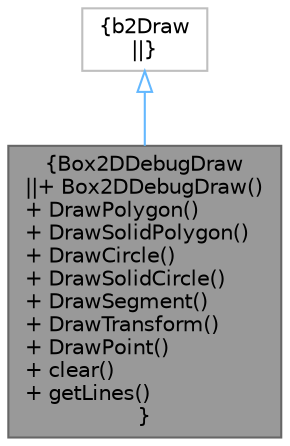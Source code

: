 digraph "Box2DDebugDraw"
{
 // LATEX_PDF_SIZE
  bgcolor="transparent";
  edge [fontname=Helvetica,fontsize=10,labelfontname=Helvetica,labelfontsize=10];
  node [fontname=Helvetica,fontsize=10,shape=box,height=0.2,width=0.4];
  Node1 [label="{Box2DDebugDraw\n||+ Box2DDebugDraw()\l+ DrawPolygon()\l+ DrawSolidPolygon()\l+ DrawCircle()\l+ DrawSolidCircle()\l+ DrawSegment()\l+ DrawTransform()\l+ DrawPoint()\l+ clear()\l+ getLines()\l}",height=0.2,width=0.4,color="gray40", fillcolor="grey60", style="filled", fontcolor="black",tooltip=" "];
  Node2 -> Node1 [dir="back",color="steelblue1",style="solid",arrowtail="onormal"];
  Node2 [label="{b2Draw\n||}",height=0.2,width=0.4,color="grey75", fillcolor="white", style="filled",tooltip=" "];
}
